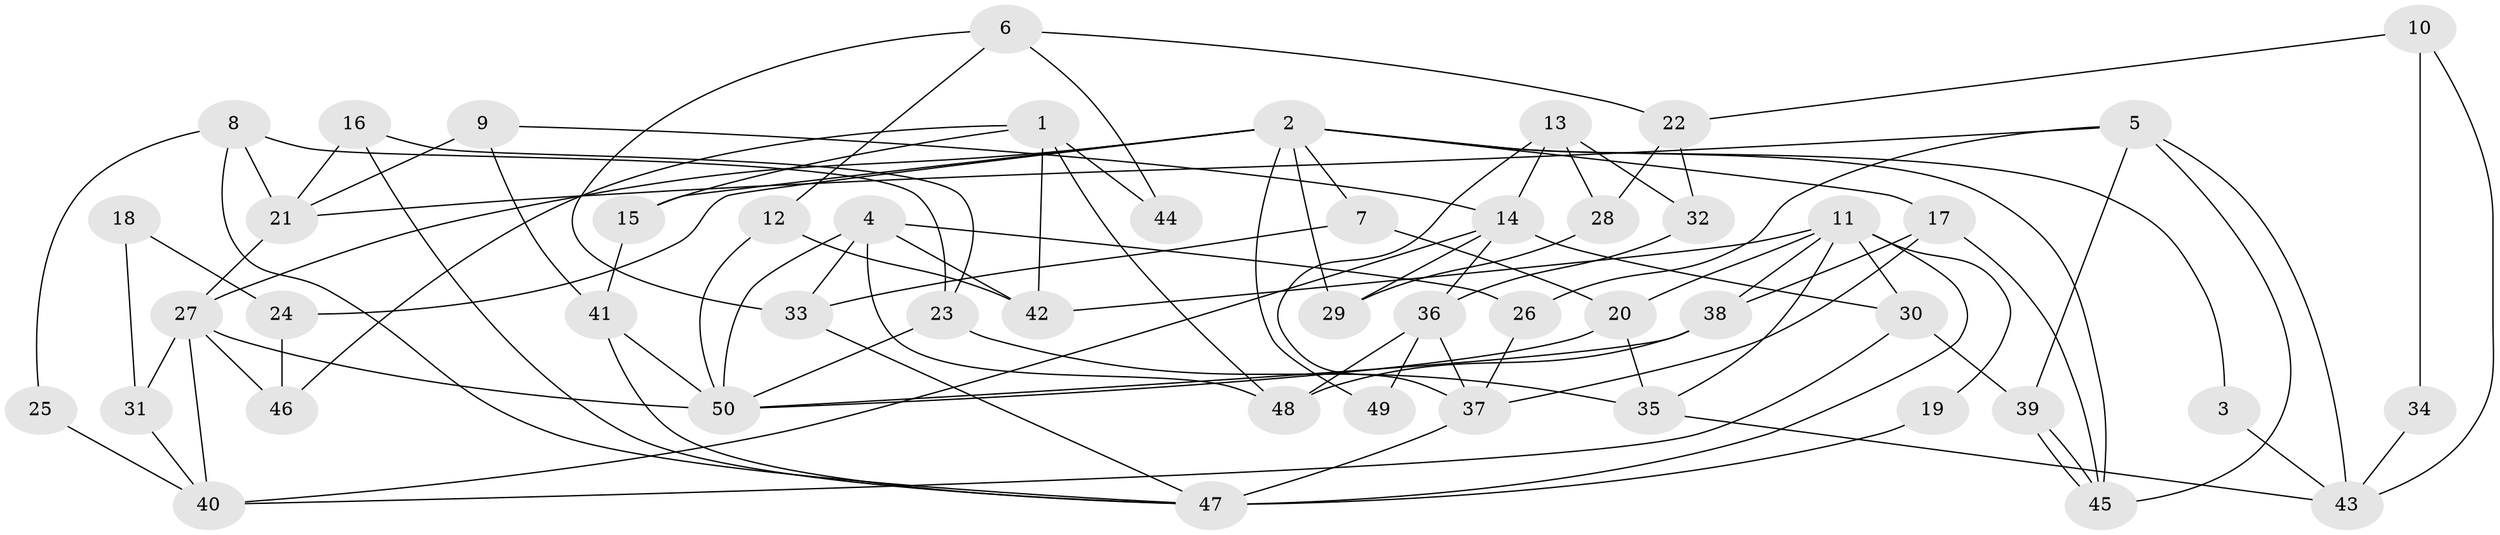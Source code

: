 // coarse degree distribution, {6: 0.2, 10: 0.03333333333333333, 2: 0.13333333333333333, 5: 0.16666666666666666, 7: 0.13333333333333333, 3: 0.13333333333333333, 4: 0.16666666666666666, 9: 0.03333333333333333}
// Generated by graph-tools (version 1.1) at 2025/41/03/06/25 10:41:59]
// undirected, 50 vertices, 100 edges
graph export_dot {
graph [start="1"]
  node [color=gray90,style=filled];
  1;
  2;
  3;
  4;
  5;
  6;
  7;
  8;
  9;
  10;
  11;
  12;
  13;
  14;
  15;
  16;
  17;
  18;
  19;
  20;
  21;
  22;
  23;
  24;
  25;
  26;
  27;
  28;
  29;
  30;
  31;
  32;
  33;
  34;
  35;
  36;
  37;
  38;
  39;
  40;
  41;
  42;
  43;
  44;
  45;
  46;
  47;
  48;
  49;
  50;
  1 -- 42;
  1 -- 48;
  1 -- 15;
  1 -- 44;
  1 -- 46;
  2 -- 27;
  2 -- 17;
  2 -- 3;
  2 -- 7;
  2 -- 15;
  2 -- 24;
  2 -- 29;
  2 -- 45;
  2 -- 49;
  3 -- 43;
  4 -- 26;
  4 -- 33;
  4 -- 42;
  4 -- 48;
  4 -- 50;
  5 -- 45;
  5 -- 39;
  5 -- 21;
  5 -- 26;
  5 -- 43;
  6 -- 12;
  6 -- 33;
  6 -- 22;
  6 -- 44;
  7 -- 20;
  7 -- 33;
  8 -- 47;
  8 -- 21;
  8 -- 23;
  8 -- 25;
  9 -- 14;
  9 -- 41;
  9 -- 21;
  10 -- 43;
  10 -- 22;
  10 -- 34;
  11 -- 38;
  11 -- 47;
  11 -- 19;
  11 -- 20;
  11 -- 30;
  11 -- 35;
  11 -- 42;
  12 -- 50;
  12 -- 42;
  13 -- 37;
  13 -- 14;
  13 -- 28;
  13 -- 32;
  14 -- 30;
  14 -- 36;
  14 -- 29;
  14 -- 40;
  15 -- 41;
  16 -- 21;
  16 -- 23;
  16 -- 47;
  17 -- 45;
  17 -- 37;
  17 -- 38;
  18 -- 31;
  18 -- 24;
  19 -- 47;
  20 -- 50;
  20 -- 35;
  21 -- 27;
  22 -- 28;
  22 -- 32;
  23 -- 35;
  23 -- 50;
  24 -- 46;
  25 -- 40;
  26 -- 37;
  27 -- 50;
  27 -- 31;
  27 -- 40;
  27 -- 46;
  28 -- 29;
  30 -- 40;
  30 -- 39;
  31 -- 40;
  32 -- 36;
  33 -- 47;
  34 -- 43;
  35 -- 43;
  36 -- 48;
  36 -- 37;
  36 -- 49;
  37 -- 47;
  38 -- 50;
  38 -- 48;
  39 -- 45;
  39 -- 45;
  41 -- 50;
  41 -- 47;
}
